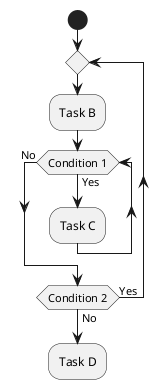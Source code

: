 {
  "sha1": "mukqzzoect6fzb2r4m91xlyydf1igv9",
  "insertion": {
    "when": "2024-06-03T18:59:35.693Z",
    "user": "plantuml@gmail.com"
  }
}
@startuml
|Swimlane 1|
start
repeat
:Task B;
while (Condition 1) is (Yes)
  :Task C;
endwhile (No)
repeat while (Condition 2) is (Yes) not (No)
:Task D;
@enduml
